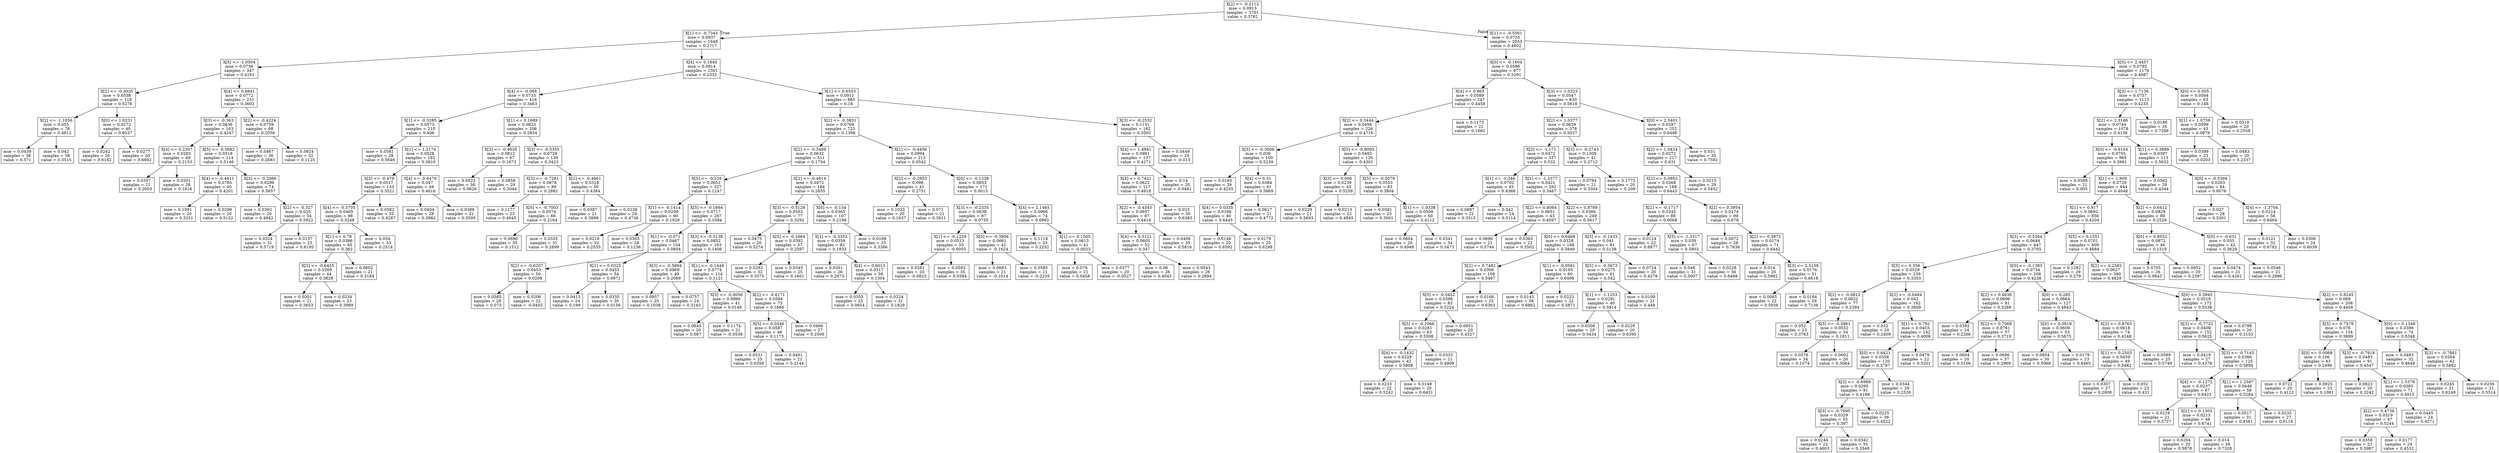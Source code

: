 digraph Tree {
node [shape=box] ;
0 [label="X[2] <= -0.2112\nmse = 0.0913\nsamples = 3701\nvalue = 0.3762"] ;
1 [label="X[1] <= -0.7345\nmse = 0.0937\nsamples = 1648\nvalue = 0.2717"] ;
0 -> 1 [labeldistance=2.5, labelangle=45, headlabel="True"] ;
2 [label="X[5] <= -1.0504\nmse = 0.0756\nsamples = 347\nvalue = 0.4161"] ;
1 -> 2 ;
3 [label="X[2] <= -0.3035\nmse = 0.0538\nsamples = 116\nvalue = 0.5276"] ;
2 -> 3 ;
4 [label="X[2] <= -1.1056\nmse = 0.055\nsamples = 76\nvalue = 0.4612"] ;
3 -> 4 ;
5 [label="mse = 0.0439\nsamples = 38\nvalue = 0.571"] ;
4 -> 5 ;
6 [label="mse = 0.042\nsamples = 38\nvalue = 0.3515"] ;
4 -> 6 ;
7 [label="X[0] <= 1.0231\nmse = 0.0272\nsamples = 40\nvalue = 0.6537"] ;
3 -> 7 ;
8 [label="mse = 0.0242\nsamples = 20\nvalue = 0.6182"] ;
7 -> 8 ;
9 [label="mse = 0.0277\nsamples = 20\nvalue = 0.6892"] ;
7 -> 9 ;
10 [label="X[4] <= 0.6841\nmse = 0.0772\nsamples = 231\nvalue = 0.3602"] ;
2 -> 10 ;
11 [label="X[3] <= -0.363\nmse = 0.0636\nsamples = 163\nvalue = 0.4247"] ;
10 -> 11 ;
12 [label="X[4] <= 0.2307\nmse = 0.0283\nsamples = 49\nvalue = 0.2153"] ;
11 -> 12 ;
13 [label="mse = 0.0357\nsamples = 21\nvalue = 0.2603"] ;
12 -> 13 ;
14 [label="mse = 0.0201\nsamples = 28\nvalue = 0.1816"] ;
12 -> 14 ;
15 [label="X[5] <= -0.5682\nmse = 0.0518\nsamples = 114\nvalue = 0.5146"] ;
11 -> 15 ;
16 [label="X[4] <= -0.4411\nmse = 0.0785\nsamples = 40\nvalue = 0.4201"] ;
15 -> 16 ;
17 [label="mse = 0.1091\nsamples = 20\nvalue = 0.3251"] ;
16 -> 17 ;
18 [label="mse = 0.0299\nsamples = 20\nvalue = 0.5152"] ;
16 -> 18 ;
19 [label="X[3] <= -0.2066\nmse = 0.0299\nsamples = 74\nvalue = 0.5657"] ;
15 -> 19 ;
20 [label="mse = 0.0362\nsamples = 20\nvalue = 0.4942"] ;
19 -> 20 ;
21 [label="X[2] <= -0.327\nmse = 0.025\nsamples = 54\nvalue = 0.5922"] ;
19 -> 21 ;
22 [label="mse = 0.0324\nsamples = 31\nvalue = 0.5719"] ;
21 -> 22 ;
23 [label="mse = 0.0137\nsamples = 23\nvalue = 0.6195"] ;
21 -> 23 ;
24 [label="X[2] <= -0.4224\nmse = 0.0759\nsamples = 68\nvalue = 0.2056"] ;
10 -> 24 ;
25 [label="mse = 0.0467\nsamples = 36\nvalue = 0.2883"] ;
24 -> 25 ;
26 [label="mse = 0.0924\nsamples = 32\nvalue = 0.1125"] ;
24 -> 26 ;
27 [label="X[4] <= 0.1645\nmse = 0.0914\nsamples = 1301\nvalue = 0.2332"] ;
1 -> 27 ;
28 [label="X[4] <= -0.064\nmse = 0.0733\nsamples = 416\nvalue = 0.3463"] ;
27 -> 28 ;
29 [label="X[1] <= -0.3285\nmse = 0.0573\nsamples = 210\nvalue = 0.406"] ;
28 -> 29 ;
30 [label="mse = 0.0581\nsamples = 28\nvalue = 0.5646"] ;
29 -> 30 ;
31 [label="X[1] <= 1.2174\nmse = 0.0528\nsamples = 182\nvalue = 0.3816"] ;
29 -> 31 ;
32 [label="X[3] <= -0.479\nmse = 0.0517\nsamples = 133\nvalue = 0.3521"] ;
31 -> 32 ;
33 [label="X[4] <= -0.3705\nmse = 0.0465\nsamples = 98\nvalue = 0.3248"] ;
32 -> 33 ;
34 [label="X[1] <= 0.78\nmse = 0.0386\nsamples = 65\nvalue = 0.362"] ;
33 -> 34 ;
35 [label="X[3] <= -0.6455\nmse = 0.0269\nsamples = 44\nvalue = 0.3828"] ;
34 -> 35 ;
36 [label="mse = 0.0301\nsamples = 21\nvalue = 0.3653"] ;
35 -> 36 ;
37 [label="mse = 0.0234\nsamples = 23\nvalue = 0.3989"] ;
35 -> 37 ;
38 [label="mse = 0.0602\nsamples = 21\nvalue = 0.3184"] ;
34 -> 38 ;
39 [label="mse = 0.054\nsamples = 33\nvalue = 0.2514"] ;
33 -> 39 ;
40 [label="mse = 0.0582\nsamples = 35\nvalue = 0.4287"] ;
32 -> 40 ;
41 [label="X[4] <= -0.6479\nmse = 0.047\nsamples = 49\nvalue = 0.4616"] ;
31 -> 41 ;
42 [label="mse = 0.0404\nsamples = 28\nvalue = 0.3882"] ;
41 -> 42 ;
43 [label="mse = 0.0389\nsamples = 21\nvalue = 0.5595"] ;
41 -> 43 ;
44 [label="X[1] <= 0.1689\nmse = 0.0823\nsamples = 206\nvalue = 0.2854"] ;
28 -> 44 ;
45 [label="X[3] <= -0.4635\nmse = 0.0812\nsamples = 67\nvalue = 0.1673"] ;
44 -> 45 ;
46 [label="mse = 0.0523\nsamples = 38\nvalue = 0.0626"] ;
45 -> 46 ;
47 [label="mse = 0.0858\nsamples = 29\nvalue = 0.3044"] ;
45 -> 47 ;
48 [label="X[3] <= -0.5355\nmse = 0.0729\nsamples = 139\nvalue = 0.3423"] ;
44 -> 48 ;
49 [label="X[3] <= -0.7281\nmse = 0.0878\nsamples = 89\nvalue = 0.2882"] ;
48 -> 49 ;
50 [label="mse = 0.1177\nsamples = 23\nvalue = 0.4945"] ;
49 -> 50 ;
51 [label="X[0] <= -0.7003\nmse = 0.0574\nsamples = 66\nvalue = 0.2164"] ;
49 -> 51 ;
52 [label="mse = 0.0696\nsamples = 35\nvalue = 0.1512"] ;
51 -> 52 ;
53 [label="mse = 0.0335\nsamples = 31\nvalue = 0.2899"] ;
51 -> 53 ;
54 [label="X[2] <= -0.4661\nmse = 0.0318\nsamples = 50\nvalue = 0.4384"] ;
48 -> 54 ;
55 [label="mse = 0.0387\nsamples = 21\nvalue = 0.3899"] ;
54 -> 55 ;
56 [label="mse = 0.0238\nsamples = 29\nvalue = 0.4736"] ;
54 -> 56 ;
57 [label="X[1] <= 0.6553\nmse = 0.0911\nsamples = 885\nvalue = 0.18"] ;
27 -> 57 ;
58 [label="X[2] <= -0.3831\nmse = 0.0769\nsamples = 723\nvalue = 0.1398"] ;
57 -> 58 ;
59 [label="X[2] <= -0.5489\nmse = 0.0632\nsamples = 511\nvalue = 0.1754"] ;
58 -> 59 ;
60 [label="X[5] <= -0.528\nmse = 0.0651\nsamples = 327\nvalue = 0.1247"] ;
59 -> 60 ;
61 [label="X[1] <= -0.1414\nmse = 0.0299\nsamples = 60\nvalue = 0.1929"] ;
60 -> 61 ;
62 [label="mse = 0.0218\nsamples = 32\nvalue = 0.2535"] ;
61 -> 62 ;
63 [label="mse = 0.0303\nsamples = 28\nvalue = 0.1236"] ;
61 -> 63 ;
64 [label="X[5] <= -0.1664\nmse = 0.0717\nsamples = 267\nvalue = 0.1094"] ;
60 -> 64 ;
65 [label="X[1] <= -0.071\nmse = 0.0467\nsamples = 104\nvalue = 0.0604"] ;
64 -> 65 ;
66 [label="X[2] <= -0.6207\nmse = 0.0453\nsamples = 50\nvalue = 0.0208"] ;
65 -> 66 ;
67 [label="mse = 0.0585\nsamples = 28\nvalue = 0.073"] ;
66 -> 67 ;
68 [label="mse = 0.0206\nsamples = 22\nvalue = -0.0455"] ;
66 -> 68 ;
69 [label="X[1] <= 0.0325\nmse = 0.0453\nsamples = 54\nvalue = 0.0971"] ;
65 -> 69 ;
70 [label="mse = 0.0413\nsamples = 24\nvalue = 0.199"] ;
69 -> 70 ;
71 [label="mse = 0.0335\nsamples = 30\nvalue = 0.0156"] ;
69 -> 71 ;
72 [label="X[3] <= -0.5138\nmse = 0.0852\nsamples = 163\nvalue = 0.1406"] ;
64 -> 72 ;
73 [label="X[3] <= -0.5894\nmse = 0.0969\nsamples = 49\nvalue = 0.2069"] ;
72 -> 73 ;
74 [label="mse = 0.0957\nsamples = 25\nvalue = 0.1038"] ;
73 -> 74 ;
75 [label="mse = 0.0757\nsamples = 24\nvalue = 0.3143"] ;
73 -> 75 ;
76 [label="X[1] <= -0.1449\nmse = 0.0774\nsamples = 114\nvalue = 0.1121"] ;
72 -> 76 ;
77 [label="X[5] <= -0.0056\nmse = 0.0966\nsamples = 41\nvalue = 0.0149"] ;
76 -> 77 ;
78 [label="mse = 0.0645\nsamples = 20\nvalue = 0.087"] ;
77 -> 78 ;
79 [label="mse = 0.1174\nsamples = 21\nvalue = -0.0538"] ;
77 -> 79 ;
80 [label="X[2] <= -0.6171\nmse = 0.0584\nsamples = 73\nvalue = 0.1666"] ;
76 -> 80 ;
81 [label="X[5] <= 0.0346\nmse = 0.0587\nsamples = 46\nvalue = 0.1173"] ;
80 -> 81 ;
82 [label="mse = 0.0531\nsamples = 25\nvalue = 0.0358"] ;
81 -> 82 ;
83 [label="mse = 0.0481\nsamples = 21\nvalue = 0.2144"] ;
81 -> 83 ;
84 [label="mse = 0.0466\nsamples = 27\nvalue = 0.2506"] ;
80 -> 84 ;
85 [label="X[2] <= -0.4814\nmse = 0.0472\nsamples = 184\nvalue = 0.2655"] ;
59 -> 85 ;
86 [label="X[3] <= -0.5128\nmse = 0.0552\nsamples = 77\nvalue = 0.3292"] ;
85 -> 86 ;
87 [label="mse = 0.0475\nsamples = 20\nvalue = 0.5274"] ;
86 -> 87 ;
88 [label="X[5] <= -0.1664\nmse = 0.0392\nsamples = 57\nvalue = 0.2597"] ;
86 -> 88 ;
89 [label="mse = 0.0292\nsamples = 32\nvalue = 0.3375"] ;
88 -> 89 ;
90 [label="mse = 0.0345\nsamples = 25\nvalue = 0.1601"] ;
88 -> 90 ;
91 [label="X[0] <= -0.154\nmse = 0.0365\nsamples = 107\nvalue = 0.2196"] ;
85 -> 91 ;
92 [label="X[1] <= -0.3352\nmse = 0.0359\nsamples = 82\nvalue = 0.1833"] ;
91 -> 92 ;
93 [label="mse = 0.0261\nsamples = 26\nvalue = 0.2973"] ;
92 -> 93 ;
94 [label="X[4] <= 0.6013\nmse = 0.0317\nsamples = 56\nvalue = 0.1304"] ;
92 -> 94 ;
95 [label="mse = 0.0355\nsamples = 25\nvalue = 0.0654"] ;
94 -> 95 ;
96 [label="mse = 0.0224\nsamples = 31\nvalue = 0.1829"] ;
94 -> 96 ;
97 [label="mse = 0.0199\nsamples = 25\nvalue = 0.3386"] ;
91 -> 97 ;
98 [label="X[1] <= -0.4456\nmse = 0.0994\nsamples = 212\nvalue = 0.0542"] ;
58 -> 98 ;
99 [label="X[2] <= -0.2953\nmse = 0.098\nsamples = 41\nvalue = 0.2751"] ;
98 -> 99 ;
100 [label="mse = 0.1023\nsamples = 20\nvalue = 0.1637"] ;
99 -> 100 ;
101 [label="mse = 0.071\nsamples = 21\nvalue = 0.3811"] ;
99 -> 101 ;
102 [label="X[0] <= -0.1238\nmse = 0.0853\nsamples = 171\nvalue = 0.0013"] ;
98 -> 102 ;
103 [label="X[3] <= -0.2335\nmse = 0.0638\nsamples = 97\nvalue = -0.0735"] ;
102 -> 103 ;
104 [label="X[1] <= -0.1229\nmse = 0.0513\nsamples = 55\nvalue = -0.0055"] ;
103 -> 104 ;
105 [label="mse = 0.0281\nsamples = 20\nvalue = -0.0823"] ;
104 -> 105 ;
106 [label="mse = 0.0592\nsamples = 35\nvalue = 0.0384"] ;
104 -> 106 ;
107 [label="X[0] <= -0.3906\nmse = 0.0661\nsamples = 42\nvalue = -0.1624"] ;
103 -> 107 ;
108 [label="mse = 0.0663\nsamples = 21\nvalue = -0.1014"] ;
107 -> 108 ;
109 [label="mse = 0.0585\nsamples = 21\nvalue = -0.2235"] ;
107 -> 109 ;
110 [label="X[4] <= 2.1465\nmse = 0.0966\nsamples = 74\nvalue = 0.0992"] ;
102 -> 110 ;
111 [label="mse = 0.1118\nsamples = 33\nvalue = 0.2252"] ;
110 -> 111 ;
112 [label="X[1] <= 0.1505\nmse = 0.0613\nsamples = 41\nvalue = -0.0023"] ;
110 -> 112 ;
113 [label="mse = 0.079\nsamples = 21\nvalue = 0.0458"] ;
112 -> 113 ;
114 [label="mse = 0.0377\nsamples = 20\nvalue = -0.0527"] ;
112 -> 114 ;
115 [label="X[3] <= -0.2532\nmse = 0.1151\nsamples = 162\nvalue = 0.3592"] ;
57 -> 115 ;
116 [label="X[4] <= 1.4941\nmse = 0.0981\nsamples = 137\nvalue = 0.4271"] ;
115 -> 116 ;
117 [label="X[4] <= 0.7421\nmse = 0.0622\nsamples = 117\nvalue = 0.4918"] ;
116 -> 117 ;
118 [label="X[2] <= -0.4545\nmse = 0.0657\nsamples = 87\nvalue = 0.4414"] ;
117 -> 118 ;
119 [label="X[4] <= 0.3121\nmse = 0.0605\nsamples = 52\nvalue = 0.347"] ;
118 -> 119 ;
120 [label="mse = 0.06\nsamples = 26\nvalue = 0.4045"] ;
119 -> 120 ;
121 [label="mse = 0.0543\nsamples = 26\nvalue = 0.2894"] ;
119 -> 121 ;
122 [label="mse = 0.0406\nsamples = 35\nvalue = 0.5816"] ;
118 -> 122 ;
123 [label="mse = 0.023\nsamples = 30\nvalue = 0.6383"] ;
117 -> 123 ;
124 [label="mse = 0.14\nsamples = 20\nvalue = 0.0481"] ;
116 -> 124 ;
125 [label="mse = 0.0449\nsamples = 25\nvalue = -0.013"] ;
115 -> 125 ;
126 [label="X[1] <= -0.5561\nmse = 0.0735\nsamples = 2053\nvalue = 0.4602"] ;
0 -> 126 [labeldistance=2.5, labelangle=-45, headlabel="False"] ;
127 [label="X[0] <= -0.1604\nmse = 0.0586\nsamples = 877\nvalue = 0.5291"] ;
126 -> 127 ;
128 [label="X[4] <= 0.965\nmse = 0.0589\nsamples = 247\nvalue = 0.4458"] ;
127 -> 128 ;
129 [label="X[2] <= 0.3444\nmse = 0.0456\nsamples = 226\nvalue = 0.4716"] ;
128 -> 129 ;
130 [label="X[3] <= -0.3006\nmse = 0.036\nsamples = 100\nvalue = 0.5239"] ;
129 -> 130 ;
131 [label="mse = 0.0163\nsamples = 39\nvalue = 0.4255"] ;
130 -> 131 ;
132 [label="X[4] <= 0.31\nmse = 0.0384\nsamples = 61\nvalue = 0.5869"] ;
130 -> 132 ;
133 [label="X[4] <= 0.0335\nmse = 0.0166\nsamples = 40\nvalue = 0.6445"] ;
132 -> 133 ;
134 [label="mse = 0.0148\nsamples = 20\nvalue = 0.6592"] ;
133 -> 134 ;
135 [label="mse = 0.0179\nsamples = 20\nvalue = 0.6298"] ;
133 -> 135 ;
136 [label="mse = 0.0617\nsamples = 21\nvalue = 0.4772"] ;
132 -> 136 ;
137 [label="X[5] <= -0.8093\nmse = 0.0493\nsamples = 126\nvalue = 0.4301"] ;
129 -> 137 ;
138 [label="X[3] <= 0.006\nmse = 0.0239\nsamples = 43\nvalue = 0.5259"] ;
137 -> 138 ;
139 [label="mse = 0.0229\nsamples = 21\nvalue = 0.5693"] ;
138 -> 139 ;
140 [label="mse = 0.0213\nsamples = 22\nvalue = 0.4845"] ;
138 -> 140 ;
141 [label="X[5] <= -0.5079\nmse = 0.0553\nsamples = 83\nvalue = 0.3804"] ;
137 -> 141 ;
142 [label="mse = 0.0581\nsamples = 23\nvalue = 0.3001"] ;
141 -> 142 ;
143 [label="X[1] <= -1.0338\nmse = 0.0508\nsamples = 60\nvalue = 0.4112"] ;
141 -> 143 ;
144 [label="mse = 0.0604\nsamples = 26\nvalue = 0.4948"] ;
143 -> 144 ;
145 [label="mse = 0.0341\nsamples = 34\nvalue = 0.3473"] ;
143 -> 145 ;
146 [label="mse = 0.1173\nsamples = 21\nvalue = 0.1682"] ;
128 -> 146 ;
147 [label="X[3] <= 1.0323\nmse = 0.0547\nsamples = 630\nvalue = 0.5618"] ;
127 -> 147 ;
148 [label="X[2] <= 1.0377\nmse = 0.0629\nsamples = 378\nvalue = 0.5037"] ;
147 -> 148 ;
149 [label="X[5] <= -1.171\nmse = 0.0472\nsamples = 337\nvalue = 0.532"] ;
148 -> 149 ;
150 [label="X[1] <= -1.346\nmse = 0.0702\nsamples = 45\nvalue = 0.4368"] ;
149 -> 150 ;
151 [label="mse = 0.0887\nsamples = 21\nvalue = 0.3515"] ;
150 -> 151 ;
152 [label="mse = 0.042\nsamples = 24\nvalue = 0.5114"] ;
150 -> 152 ;
153 [label="X[1] <= -1.3377\nmse = 0.0421\nsamples = 292\nvalue = 0.5467"] ;
149 -> 153 ;
154 [label="X[2] <= 0.8064\nmse = 0.0651\nsamples = 43\nvalue = 0.4597"] ;
153 -> 154 ;
155 [label="mse = 0.0696\nsamples = 21\nvalue = 0.5744"] ;
154 -> 155 ;
156 [label="mse = 0.0363\nsamples = 22\nvalue = 0.3502"] ;
154 -> 156 ;
157 [label="X[2] <= 0.8789\nmse = 0.0366\nsamples = 249\nvalue = 0.5617"] ;
153 -> 157 ;
158 [label="X[0] <= 0.0469\nmse = 0.0328\nsamples = 168\nvalue = 0.5849"] ;
157 -> 158 ;
159 [label="X[2] <= 0.7482\nmse = 0.0366\nsamples = 108\nvalue = 0.5487"] ;
158 -> 159 ;
160 [label="X[0] <= -0.0452\nmse = 0.0396\nsamples = 83\nvalue = 0.5224"] ;
159 -> 160 ;
161 [label="X[5] <= -0.2066\nmse = 0.0281\nsamples = 63\nvalue = 0.5508"] ;
160 -> 161 ;
162 [label="X[4] <= -0.1432\nmse = 0.0229\nsamples = 42\nvalue = 0.5808"] ;
161 -> 162 ;
163 [label="mse = 0.0233\nsamples = 22\nvalue = 0.5242"] ;
162 -> 163 ;
164 [label="mse = 0.0149\nsamples = 20\nvalue = 0.6431"] ;
162 -> 164 ;
165 [label="mse = 0.0333\nsamples = 21\nvalue = 0.4909"] ;
161 -> 165 ;
166 [label="mse = 0.0651\nsamples = 20\nvalue = 0.4327"] ;
160 -> 166 ;
167 [label="mse = 0.0166\nsamples = 25\nvalue = 0.6363"] ;
159 -> 167 ;
168 [label="X[1] <= -0.9561\nmse = 0.0195\nsamples = 60\nvalue = 0.6498"] ;
158 -> 168 ;
169 [label="mse = 0.0143\nsamples = 38\nvalue = 0.6862"] ;
168 -> 169 ;
170 [label="mse = 0.0223\nsamples = 22\nvalue = 0.5871"] ;
168 -> 170 ;
171 [label="X[3] <= -0.1433\nmse = 0.041\nsamples = 81\nvalue = 0.5138"] ;
157 -> 171 ;
172 [label="X[5] <= -0.3673\nmse = 0.0275\nsamples = 61\nvalue = 0.542"] ;
171 -> 172 ;
173 [label="X[1] <= -1.1253\nmse = 0.0291\nsamples = 40\nvalue = 0.5914"] ;
172 -> 173 ;
174 [label="mse = 0.0306\nsamples = 20\nvalue = 0.5434"] ;
173 -> 174 ;
175 [label="mse = 0.0229\nsamples = 20\nvalue = 0.6395"] ;
173 -> 175 ;
176 [label="mse = 0.0109\nsamples = 21\nvalue = 0.448"] ;
172 -> 176 ;
177 [label="mse = 0.0724\nsamples = 20\nvalue = 0.4278"] ;
171 -> 177 ;
178 [label="X[3] <= -0.2743\nmse = 0.1309\nsamples = 41\nvalue = 0.2712"] ;
148 -> 178 ;
179 [label="mse = 0.0794\nsamples = 21\nvalue = 0.3304"] ;
178 -> 179 ;
180 [label="mse = 0.1775\nsamples = 20\nvalue = 0.209"] ;
178 -> 180 ;
181 [label="X[0] <= 2.5401\nmse = 0.0297\nsamples = 252\nvalue = 0.6488"] ;
147 -> 181 ;
182 [label="X[2] <= 1.0424\nmse = 0.0272\nsamples = 217\nvalue = 0.631"] ;
181 -> 182 ;
183 [label="X[2] <= 0.0952\nmse = 0.0268\nsamples = 188\nvalue = 0.6443"] ;
182 -> 183 ;
184 [label="X[2] <= -0.1717\nmse = 0.0345\nsamples = 89\nvalue = 0.6068"] ;
183 -> 184 ;
185 [label="mse = 0.0124\nsamples = 22\nvalue = 0.6877"] ;
184 -> 185 ;
186 [label="X[5] <= -1.3317\nmse = 0.039\nsamples = 67\nvalue = 0.5803"] ;
184 -> 186 ;
187 [label="mse = 0.046\nsamples = 31\nvalue = 0.5007"] ;
186 -> 187 ;
188 [label="mse = 0.0228\nsamples = 36\nvalue = 0.6488"] ;
186 -> 188 ;
189 [label="X[2] <= 0.3954\nmse = 0.0174\nsamples = 99\nvalue = 0.678"] ;
183 -> 189 ;
190 [label="mse = 0.0072\nsamples = 28\nvalue = 0.7636"] ;
189 -> 190 ;
191 [label="X[2] <= 0.3972\nmse = 0.0174\nsamples = 71\nvalue = 0.6442"] ;
189 -> 191 ;
192 [label="mse = 0.014\nsamples = 20\nvalue = 0.5992"] ;
191 -> 192 ;
193 [label="X[3] <= 2.5158\nmse = 0.0176\nsamples = 51\nvalue = 0.6618"] ;
191 -> 193 ;
194 [label="mse = 0.0085\nsamples = 22\nvalue = 0.5936"] ;
193 -> 194 ;
195 [label="mse = 0.0184\nsamples = 29\nvalue = 0.7136"] ;
193 -> 195 ;
196 [label="mse = 0.0215\nsamples = 29\nvalue = 0.5452"] ;
182 -> 196 ;
197 [label="mse = 0.031\nsamples = 35\nvalue = 0.7592"] ;
181 -> 197 ;
198 [label="X[5] <= 2.4457\nmse = 0.0785\nsamples = 1176\nvalue = 0.4087"] ;
126 -> 198 ;
199 [label="X[3] <= 1.7136\nmse = 0.0757\nsamples = 1113\nvalue = 0.4235"] ;
198 -> 199 ;
200 [label="X[2] <= 2.3166\nmse = 0.0744\nsamples = 1078\nvalue = 0.4136"] ;
199 -> 200 ;
201 [label="X[0] <= -0.9104\nmse = 0.0755\nsamples = 965\nvalue = 0.3961"] ;
200 -> 201 ;
202 [label="mse = 0.0388\nsamples = 21\nvalue = 0.005"] ;
201 -> 202 ;
203 [label="X[1] <= 1.909\nmse = 0.0729\nsamples = 944\nvalue = 0.4048"] ;
201 -> 203 ;
204 [label="X[1] <= 0.917\nmse = 0.0692\nsamples = 856\nvalue = 0.4204"] ;
203 -> 204 ;
205 [label="X[3] <= -0.5364\nmse = 0.0644\nsamples = 447\nvalue = 0.3765"] ;
204 -> 205 ;
206 [label="X[5] <= 0.356\nmse = 0.0529\nsamples = 239\nvalue = 0.3353"] ;
205 -> 206 ;
207 [label="X[2] <= -0.0812\nmse = 0.0622\nsamples = 77\nvalue = 0.2394"] ;
206 -> 207 ;
208 [label="mse = 0.052\nsamples = 23\nvalue = 0.3763"] ;
207 -> 208 ;
209 [label="X[3] <= -0.5861\nmse = 0.0552\nsamples = 54\nvalue = 0.1811"] ;
207 -> 209 ;
210 [label="mse = 0.0376\nsamples = 34\nvalue = 0.1074"] ;
209 -> 210 ;
211 [label="mse = 0.0602\nsamples = 20\nvalue = 0.3064"] ;
209 -> 211 ;
212 [label="X[2] <= -0.0484\nmse = 0.042\nsamples = 162\nvalue = 0.3809"] ;
206 -> 212 ;
213 [label="mse = 0.032\nsamples = 20\nvalue = 0.2409"] ;
212 -> 213 ;
214 [label="X[1] <= 0.792\nmse = 0.0403\nsamples = 142\nvalue = 0.4006"] ;
212 -> 214 ;
215 [label="X[0] <= 0.6421\nmse = 0.0358\nsamples = 120\nvalue = 0.3787"] ;
214 -> 215 ;
216 [label="X[3] <= -0.6989\nmse = 0.0295\nsamples = 91\nvalue = 0.4188"] ;
215 -> 216 ;
217 [label="X[3] <= -0.7695\nmse = 0.0329\nsamples = 55\nvalue = 0.397"] ;
216 -> 217 ;
218 [label="mse = 0.0244\nsamples = 22\nvalue = 0.4603"] ;
217 -> 218 ;
219 [label="mse = 0.0342\nsamples = 33\nvalue = 0.3548"] ;
217 -> 219 ;
220 [label="mse = 0.0225\nsamples = 36\nvalue = 0.4522"] ;
216 -> 220 ;
221 [label="mse = 0.0344\nsamples = 29\nvalue = 0.2526"] ;
215 -> 221 ;
222 [label="mse = 0.0479\nsamples = 22\nvalue = 0.5201"] ;
214 -> 222 ;
223 [label="X[0] <= -0.1383\nmse = 0.0734\nsamples = 208\nvalue = 0.4238"] ;
205 -> 223 ;
224 [label="X[2] <= 0.4636\nmse = 0.0696\nsamples = 81\nvalue = 0.3288"] ;
223 -> 224 ;
225 [label="mse = 0.0392\nsamples = 24\nvalue = 0.2266"] ;
224 -> 225 ;
226 [label="X[2] <= 0.7068\nmse = 0.0761\nsamples = 57\nvalue = 0.3719"] ;
224 -> 226 ;
227 [label="mse = 0.0604\nsamples = 20\nvalue = 0.5106"] ;
226 -> 227 ;
228 [label="mse = 0.0686\nsamples = 37\nvalue = 0.2969"] ;
226 -> 228 ;
229 [label="X[0] <= 0.285\nmse = 0.0664\nsamples = 127\nvalue = 0.4843"] ;
223 -> 229 ;
230 [label="X[0] <= 0.0819\nmse = 0.0609\nsamples = 53\nvalue = 0.5675"] ;
229 -> 230 ;
231 [label="mse = 0.0854\nsamples = 30\nvalue = 0.5068"] ;
230 -> 231 ;
232 [label="mse = 0.0179\nsamples = 23\nvalue = 0.6465"] ;
230 -> 232 ;
233 [label="X[3] <= 0.8763\nmse = 0.0618\nsamples = 74\nvalue = 0.4248"] ;
229 -> 233 ;
234 [label="X[1] <= 0.2503\nmse = 0.0459\nsamples = 49\nvalue = 0.3482"] ;
233 -> 234 ;
235 [label="mse = 0.0307\nsamples = 27\nvalue = 0.2808"] ;
234 -> 235 ;
236 [label="mse = 0.052\nsamples = 22\nvalue = 0.431"] ;
234 -> 236 ;
237 [label="mse = 0.0589\nsamples = 25\nvalue = 0.5749"] ;
233 -> 237 ;
238 [label="X[5] <= 0.1551\nmse = 0.0701\nsamples = 409\nvalue = 0.4684"] ;
204 -> 238 ;
239 [label="mse = 0.1282\nsamples = 29\nvalue = 0.279"] ;
238 -> 239 ;
240 [label="X[2] <= 0.2582\nmse = 0.0627\nsamples = 380\nvalue = 0.4829"] ;
238 -> 240 ;
241 [label="X[0] <= 0.3945\nmse = 0.0516\nsamples = 172\nvalue = 0.5338"] ;
240 -> 241 ;
242 [label="X[3] <= -0.7732\nmse = 0.0409\nsamples = 152\nvalue = 0.5625"] ;
241 -> 242 ;
243 [label="mse = 0.0419\nsamples = 27\nvalue = 0.4378"] ;
242 -> 243 ;
244 [label="X[3] <= -0.7145\nmse = 0.0366\nsamples = 125\nvalue = 0.5894"] ;
242 -> 244 ;
245 [label="X[4] <= -0.1272\nmse = 0.0237\nsamples = 67\nvalue = 0.6423"] ;
244 -> 245 ;
246 [label="mse = 0.0218\nsamples = 21\nvalue = 0.5727"] ;
245 -> 246 ;
247 [label="X[2] <= 0.1303\nmse = 0.0213\nsamples = 46\nvalue = 0.6741"] ;
245 -> 247 ;
248 [label="mse = 0.0204\nsamples = 20\nvalue = 0.5978"] ;
247 -> 248 ;
249 [label="mse = 0.014\nsamples = 26\nvalue = 0.7328"] ;
247 -> 249 ;
250 [label="X[1] <= 1.2587\nmse = 0.0446\nsamples = 58\nvalue = 0.5284"] ;
244 -> 250 ;
251 [label="mse = 0.0517\nsamples = 31\nvalue = 0.4561"] ;
250 -> 251 ;
252 [label="mse = 0.0235\nsamples = 27\nvalue = 0.6114"] ;
250 -> 252 ;
253 [label="mse = 0.0788\nsamples = 20\nvalue = 0.3153"] ;
241 -> 253 ;
254 [label="X[2] <= 0.8245\nmse = 0.068\nsamples = 208\nvalue = 0.4408"] ;
240 -> 254 ;
255 [label="X[5] <= 0.7579\nmse = 0.076\nsamples = 134\nvalue = 0.3889"] ;
254 -> 255 ;
256 [label="X[0] <= 0.0068\nmse = 0.106\nsamples = 43\nvalue = 0.2496"] ;
255 -> 256 ;
257 [label="mse = 0.0722\nsamples = 20\nvalue = 0.4122"] ;
256 -> 257 ;
258 [label="mse = 0.0925\nsamples = 23\nvalue = 0.1081"] ;
256 -> 258 ;
259 [label="X[3] <= -0.7918\nmse = 0.0483\nsamples = 91\nvalue = 0.4547"] ;
255 -> 259 ;
260 [label="mse = 0.0623\nsamples = 20\nvalue = 0.3242"] ;
259 -> 260 ;
261 [label="X[1] <= 1.5378\nmse = 0.0383\nsamples = 71\nvalue = 0.4915"] ;
259 -> 261 ;
262 [label="X[2] <= 0.4736\nmse = 0.0319\nsamples = 47\nvalue = 0.5244"] ;
261 -> 262 ;
263 [label="mse = 0.0358\nsamples = 23\nvalue = 0.5987"] ;
262 -> 263 ;
264 [label="mse = 0.0177\nsamples = 24\nvalue = 0.4532"] ;
262 -> 264 ;
265 [label="mse = 0.0445\nsamples = 24\nvalue = 0.4271"] ;
261 -> 265 ;
266 [label="X[0] <= 0.1348\nmse = 0.0396\nsamples = 74\nvalue = 0.5348"] ;
254 -> 266 ;
267 [label="mse = 0.0483\nsamples = 32\nvalue = 0.4648"] ;
266 -> 267 ;
268 [label="X[3] <= -0.7881\nmse = 0.0264\nsamples = 42\nvalue = 0.5882"] ;
266 -> 268 ;
269 [label="mse = 0.0245\nsamples = 21\nvalue = 0.6249"] ;
268 -> 269 ;
270 [label="mse = 0.0256\nsamples = 21\nvalue = 0.5514"] ;
268 -> 270 ;
271 [label="X[2] <= 0.6412\nmse = 0.0829\nsamples = 88\nvalue = 0.2526"] ;
203 -> 271 ;
272 [label="X[0] <= 0.8552\nmse = 0.0872\nsamples = 46\nvalue = 0.1519"] ;
271 -> 272 ;
273 [label="mse = 0.0705\nsamples = 26\nvalue = 0.0843"] ;
272 -> 273 ;
274 [label="mse = 0.0952\nsamples = 20\nvalue = 0.2397"] ;
272 -> 274 ;
275 [label="X[0] <= -0.631\nmse = 0.055\nsamples = 42\nvalue = 0.3629"] ;
271 -> 275 ;
276 [label="mse = 0.0474\nsamples = 21\nvalue = 0.4261"] ;
275 -> 276 ;
277 [label="mse = 0.0546\nsamples = 21\nvalue = 0.2996"] ;
275 -> 277 ;
278 [label="X[1] <= 0.3889\nmse = 0.0397\nsamples = 113\nvalue = 0.5632"] ;
200 -> 278 ;
279 [label="mse = 0.0562\nsamples = 29\nvalue = 0.4344"] ;
278 -> 279 ;
280 [label="X[0] <= -0.5394\nmse = 0.0263\nsamples = 84\nvalue = 0.6076"] ;
278 -> 280 ;
281 [label="mse = 0.027\nsamples = 28\nvalue = 0.5301"] ;
280 -> 281 ;
282 [label="X[4] <= -1.3704\nmse = 0.0214\nsamples = 56\nvalue = 0.6464"] ;
280 -> 282 ;
283 [label="mse = 0.0121\nsamples = 32\nvalue = 0.6782"] ;
282 -> 283 ;
284 [label="mse = 0.0306\nsamples = 24\nvalue = 0.6039"] ;
282 -> 284 ;
285 [label="mse = 0.0186\nsamples = 35\nvalue = 0.7288"] ;
199 -> 285 ;
286 [label="X[0] <= 0.005\nmse = 0.0564\nsamples = 63\nvalue = 0.148"] ;
198 -> 286 ;
287 [label="X[1] <= 1.0759\nmse = 0.0599\nsamples = 43\nvalue = 0.0979"] ;
286 -> 287 ;
288 [label="mse = 0.0399\nsamples = 23\nvalue = -0.0203"] ;
287 -> 288 ;
289 [label="mse = 0.0483\nsamples = 20\nvalue = 0.2337"] ;
287 -> 289 ;
290 [label="mse = 0.0319\nsamples = 20\nvalue = 0.2558"] ;
286 -> 290 ;
}